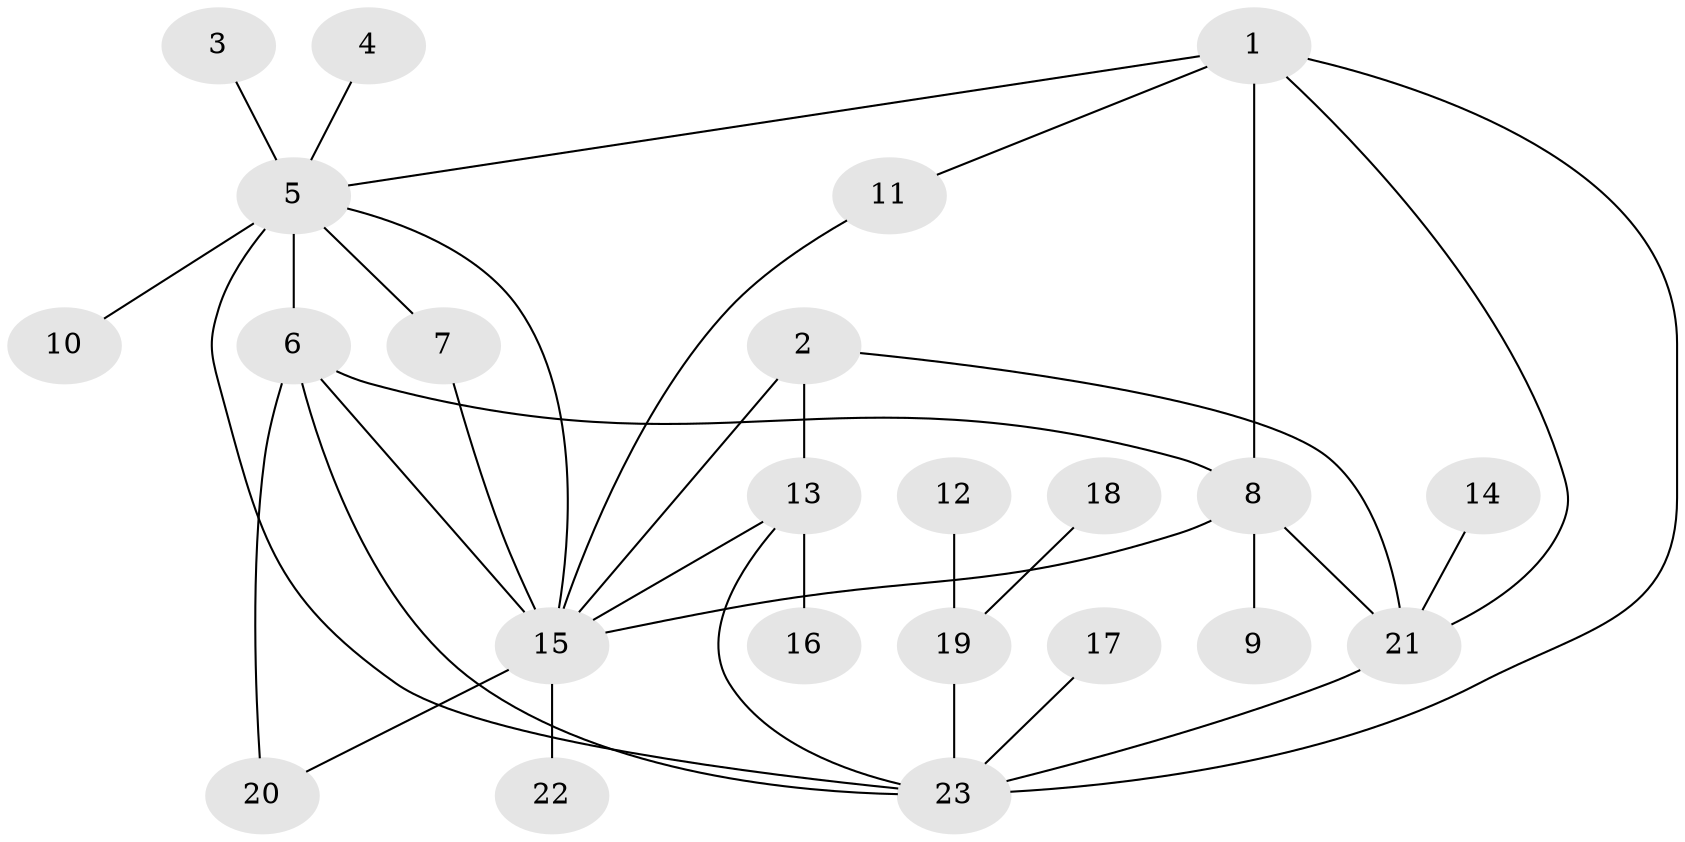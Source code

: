 // original degree distribution, {5: 0.029850746268656716, 3: 0.1044776119402985, 12: 0.029850746268656716, 7: 0.07462686567164178, 4: 0.029850746268656716, 6: 0.014925373134328358, 1: 0.5074626865671642, 2: 0.208955223880597}
// Generated by graph-tools (version 1.1) at 2025/37/03/04/25 23:37:47]
// undirected, 23 vertices, 35 edges
graph export_dot {
  node [color=gray90,style=filled];
  1;
  2;
  3;
  4;
  5;
  6;
  7;
  8;
  9;
  10;
  11;
  12;
  13;
  14;
  15;
  16;
  17;
  18;
  19;
  20;
  21;
  22;
  23;
  1 -- 5 [weight=1.0];
  1 -- 8 [weight=1.0];
  1 -- 11 [weight=1.0];
  1 -- 21 [weight=1.0];
  1 -- 23 [weight=1.0];
  2 -- 13 [weight=1.0];
  2 -- 15 [weight=1.0];
  2 -- 21 [weight=1.0];
  3 -- 5 [weight=1.0];
  4 -- 5 [weight=1.0];
  5 -- 6 [weight=1.0];
  5 -- 7 [weight=1.0];
  5 -- 10 [weight=2.0];
  5 -- 15 [weight=1.0];
  5 -- 23 [weight=1.0];
  6 -- 8 [weight=1.0];
  6 -- 15 [weight=1.0];
  6 -- 20 [weight=1.0];
  6 -- 23 [weight=2.0];
  7 -- 15 [weight=1.0];
  8 -- 9 [weight=1.0];
  8 -- 15 [weight=1.0];
  8 -- 21 [weight=1.0];
  11 -- 15 [weight=1.0];
  12 -- 19 [weight=1.0];
  13 -- 15 [weight=1.0];
  13 -- 16 [weight=1.0];
  13 -- 23 [weight=1.0];
  14 -- 21 [weight=1.0];
  15 -- 20 [weight=1.0];
  15 -- 22 [weight=1.0];
  17 -- 23 [weight=1.0];
  18 -- 19 [weight=1.0];
  19 -- 23 [weight=2.0];
  21 -- 23 [weight=1.0];
}
